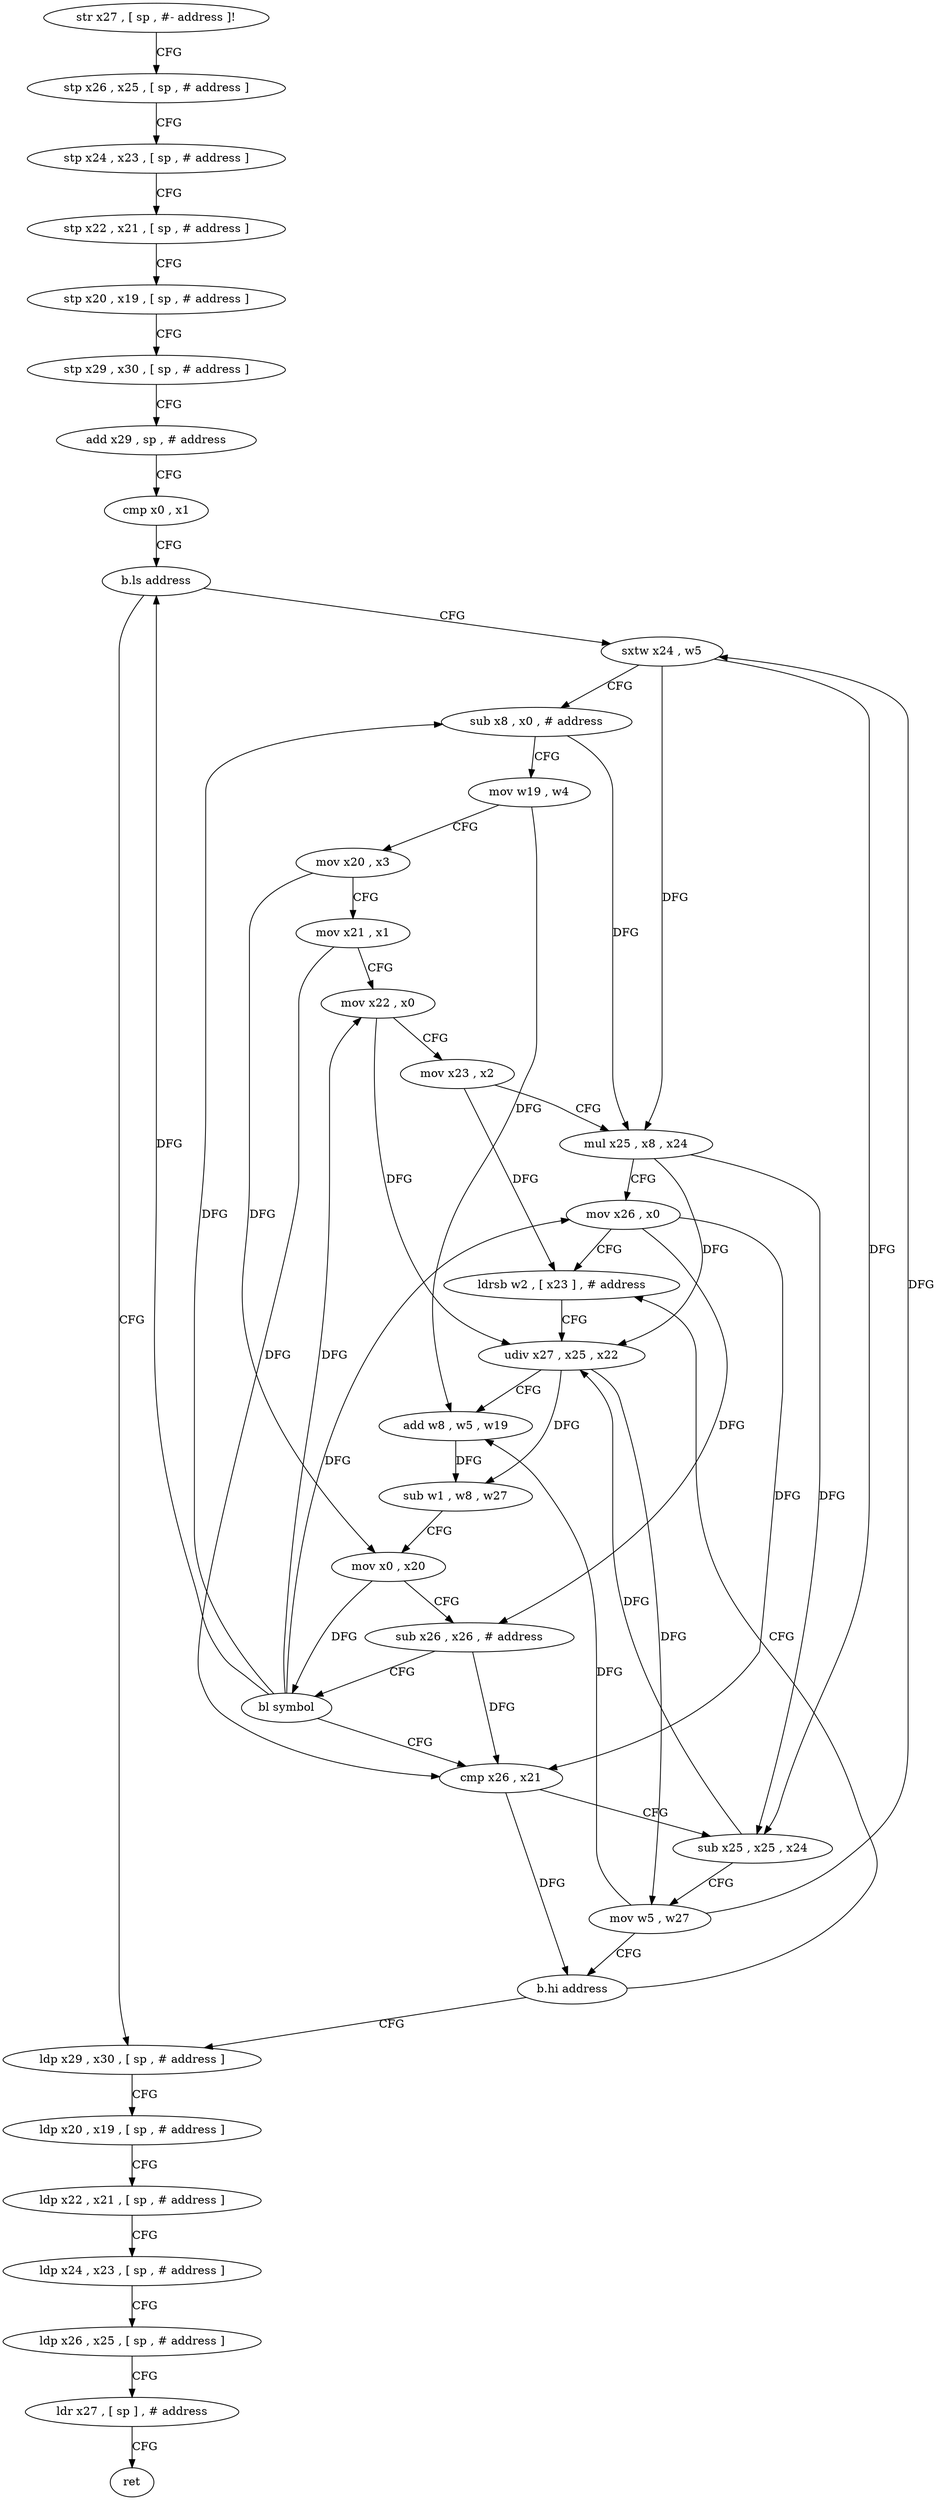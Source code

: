 digraph "func" {
"4208944" [label = "str x27 , [ sp , #- address ]!" ]
"4208948" [label = "stp x26 , x25 , [ sp , # address ]" ]
"4208952" [label = "stp x24 , x23 , [ sp , # address ]" ]
"4208956" [label = "stp x22 , x21 , [ sp , # address ]" ]
"4208960" [label = "stp x20 , x19 , [ sp , # address ]" ]
"4208964" [label = "stp x29 , x30 , [ sp , # address ]" ]
"4208968" [label = "add x29 , sp , # address" ]
"4208972" [label = "cmp x0 , x1" ]
"4208976" [label = "b.ls address" ]
"4209060" [label = "ldp x29 , x30 , [ sp , # address ]" ]
"4208980" [label = "sxtw x24 , w5" ]
"4209064" [label = "ldp x20 , x19 , [ sp , # address ]" ]
"4209068" [label = "ldp x22 , x21 , [ sp , # address ]" ]
"4209072" [label = "ldp x24 , x23 , [ sp , # address ]" ]
"4209076" [label = "ldp x26 , x25 , [ sp , # address ]" ]
"4209080" [label = "ldr x27 , [ sp ] , # address" ]
"4209084" [label = "ret" ]
"4208984" [label = "sub x8 , x0 , # address" ]
"4208988" [label = "mov w19 , w4" ]
"4208992" [label = "mov x20 , x3" ]
"4208996" [label = "mov x21 , x1" ]
"4209000" [label = "mov x22 , x0" ]
"4209004" [label = "mov x23 , x2" ]
"4209008" [label = "mul x25 , x8 , x24" ]
"4209012" [label = "mov x26 , x0" ]
"4209016" [label = "ldrsb w2 , [ x23 ] , # address" ]
"4209020" [label = "udiv x27 , x25 , x22" ]
"4209024" [label = "add w8 , w5 , w19" ]
"4209028" [label = "sub w1 , w8 , w27" ]
"4209032" [label = "mov x0 , x20" ]
"4209036" [label = "sub x26 , x26 , # address" ]
"4209040" [label = "bl symbol" ]
"4209044" [label = "cmp x26 , x21" ]
"4209048" [label = "sub x25 , x25 , x24" ]
"4209052" [label = "mov w5 , w27" ]
"4209056" [label = "b.hi address" ]
"4208944" -> "4208948" [ label = "CFG" ]
"4208948" -> "4208952" [ label = "CFG" ]
"4208952" -> "4208956" [ label = "CFG" ]
"4208956" -> "4208960" [ label = "CFG" ]
"4208960" -> "4208964" [ label = "CFG" ]
"4208964" -> "4208968" [ label = "CFG" ]
"4208968" -> "4208972" [ label = "CFG" ]
"4208972" -> "4208976" [ label = "CFG" ]
"4208976" -> "4209060" [ label = "CFG" ]
"4208976" -> "4208980" [ label = "CFG" ]
"4209060" -> "4209064" [ label = "CFG" ]
"4208980" -> "4208984" [ label = "CFG" ]
"4208980" -> "4209008" [ label = "DFG" ]
"4208980" -> "4209048" [ label = "DFG" ]
"4209064" -> "4209068" [ label = "CFG" ]
"4209068" -> "4209072" [ label = "CFG" ]
"4209072" -> "4209076" [ label = "CFG" ]
"4209076" -> "4209080" [ label = "CFG" ]
"4209080" -> "4209084" [ label = "CFG" ]
"4208984" -> "4208988" [ label = "CFG" ]
"4208984" -> "4209008" [ label = "DFG" ]
"4208988" -> "4208992" [ label = "CFG" ]
"4208988" -> "4209024" [ label = "DFG" ]
"4208992" -> "4208996" [ label = "CFG" ]
"4208992" -> "4209032" [ label = "DFG" ]
"4208996" -> "4209000" [ label = "CFG" ]
"4208996" -> "4209044" [ label = "DFG" ]
"4209000" -> "4209004" [ label = "CFG" ]
"4209000" -> "4209020" [ label = "DFG" ]
"4209004" -> "4209008" [ label = "CFG" ]
"4209004" -> "4209016" [ label = "DFG" ]
"4209008" -> "4209012" [ label = "CFG" ]
"4209008" -> "4209020" [ label = "DFG" ]
"4209008" -> "4209048" [ label = "DFG" ]
"4209012" -> "4209016" [ label = "CFG" ]
"4209012" -> "4209036" [ label = "DFG" ]
"4209012" -> "4209044" [ label = "DFG" ]
"4209016" -> "4209020" [ label = "CFG" ]
"4209020" -> "4209024" [ label = "CFG" ]
"4209020" -> "4209028" [ label = "DFG" ]
"4209020" -> "4209052" [ label = "DFG" ]
"4209024" -> "4209028" [ label = "DFG" ]
"4209028" -> "4209032" [ label = "CFG" ]
"4209032" -> "4209036" [ label = "CFG" ]
"4209032" -> "4209040" [ label = "DFG" ]
"4209036" -> "4209040" [ label = "CFG" ]
"4209036" -> "4209044" [ label = "DFG" ]
"4209040" -> "4209044" [ label = "CFG" ]
"4209040" -> "4208984" [ label = "DFG" ]
"4209040" -> "4209000" [ label = "DFG" ]
"4209040" -> "4209012" [ label = "DFG" ]
"4209040" -> "4208976" [ label = "DFG" ]
"4209044" -> "4209048" [ label = "CFG" ]
"4209044" -> "4209056" [ label = "DFG" ]
"4209048" -> "4209052" [ label = "CFG" ]
"4209048" -> "4209020" [ label = "DFG" ]
"4209052" -> "4209056" [ label = "CFG" ]
"4209052" -> "4208980" [ label = "DFG" ]
"4209052" -> "4209024" [ label = "DFG" ]
"4209056" -> "4209016" [ label = "CFG" ]
"4209056" -> "4209060" [ label = "CFG" ]
}

